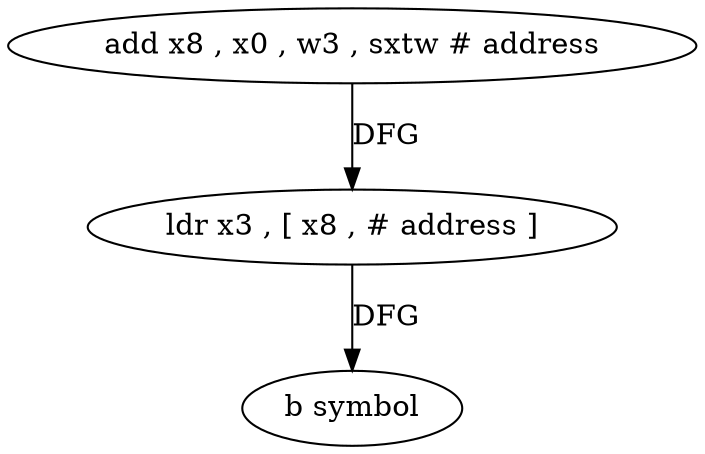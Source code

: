 digraph "func" {
"68920" [label = "add x8 , x0 , w3 , sxtw # address" ]
"68924" [label = "ldr x3 , [ x8 , # address ]" ]
"68928" [label = "b symbol" ]
"68920" -> "68924" [ label = "DFG" ]
"68924" -> "68928" [ label = "DFG" ]
}
